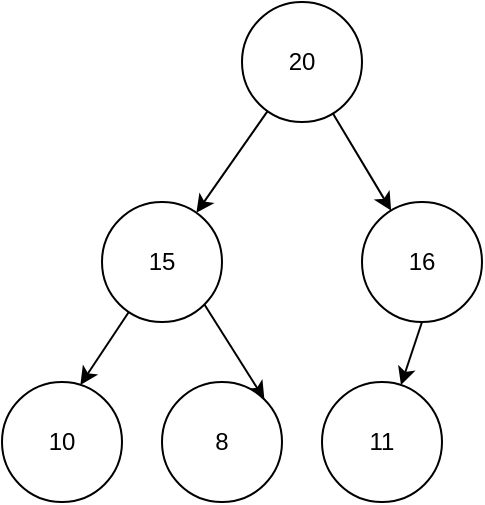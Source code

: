 <mxfile>
    <diagram id="QjrFXk7ZrC44b9wGgLP8" name="Page-1">
        <mxGraphModel dx="790" dy="564" grid="1" gridSize="10" guides="1" tooltips="1" connect="1" arrows="1" fold="1" page="1" pageScale="1" pageWidth="1169" pageHeight="1654" math="0" shadow="0">
            <root>
                <mxCell id="0"/>
                <mxCell id="1" parent="0"/>
                <mxCell id="36" value="" style="edgeStyle=none;html=1;" edge="1" parent="1" source="38" target="41">
                    <mxGeometry relative="1" as="geometry"/>
                </mxCell>
                <mxCell id="37" value="" style="edgeStyle=none;html=1;" edge="1" parent="1" source="38" target="43">
                    <mxGeometry relative="1" as="geometry"/>
                </mxCell>
                <mxCell id="38" value="20" style="ellipse;whiteSpace=wrap;html=1;aspect=fixed;" vertex="1" parent="1">
                    <mxGeometry x="400" y="100" width="60" height="60" as="geometry"/>
                </mxCell>
                <mxCell id="39" style="edgeStyle=none;html=1;entryX=0.653;entryY=0.024;entryDx=0;entryDy=0;entryPerimeter=0;" edge="1" parent="1" source="41" target="44">
                    <mxGeometry relative="1" as="geometry"/>
                </mxCell>
                <mxCell id="40" style="edgeStyle=none;html=1;exitX=1;exitY=1;exitDx=0;exitDy=0;entryX=1;entryY=0;entryDx=0;entryDy=0;" edge="1" parent="1" source="41" target="45">
                    <mxGeometry relative="1" as="geometry"/>
                </mxCell>
                <mxCell id="41" value="15" style="ellipse;whiteSpace=wrap;html=1;aspect=fixed;" vertex="1" parent="1">
                    <mxGeometry x="330" y="200" width="60" height="60" as="geometry"/>
                </mxCell>
                <mxCell id="42" style="edgeStyle=none;html=1;exitX=0.5;exitY=1;exitDx=0;exitDy=0;" edge="1" parent="1" source="43" target="46">
                    <mxGeometry relative="1" as="geometry"/>
                </mxCell>
                <mxCell id="43" value="16" style="ellipse;whiteSpace=wrap;html=1;aspect=fixed;" vertex="1" parent="1">
                    <mxGeometry x="460" y="200" width="60" height="60" as="geometry"/>
                </mxCell>
                <mxCell id="44" value="10" style="ellipse;whiteSpace=wrap;html=1;aspect=fixed;" vertex="1" parent="1">
                    <mxGeometry x="280" y="290" width="60" height="60" as="geometry"/>
                </mxCell>
                <mxCell id="45" value="8" style="ellipse;whiteSpace=wrap;html=1;aspect=fixed;" vertex="1" parent="1">
                    <mxGeometry x="360" y="290" width="60" height="60" as="geometry"/>
                </mxCell>
                <mxCell id="46" value="11" style="ellipse;whiteSpace=wrap;html=1;aspect=fixed;" vertex="1" parent="1">
                    <mxGeometry x="440" y="290" width="60" height="60" as="geometry"/>
                </mxCell>
            </root>
        </mxGraphModel>
    </diagram>
</mxfile>